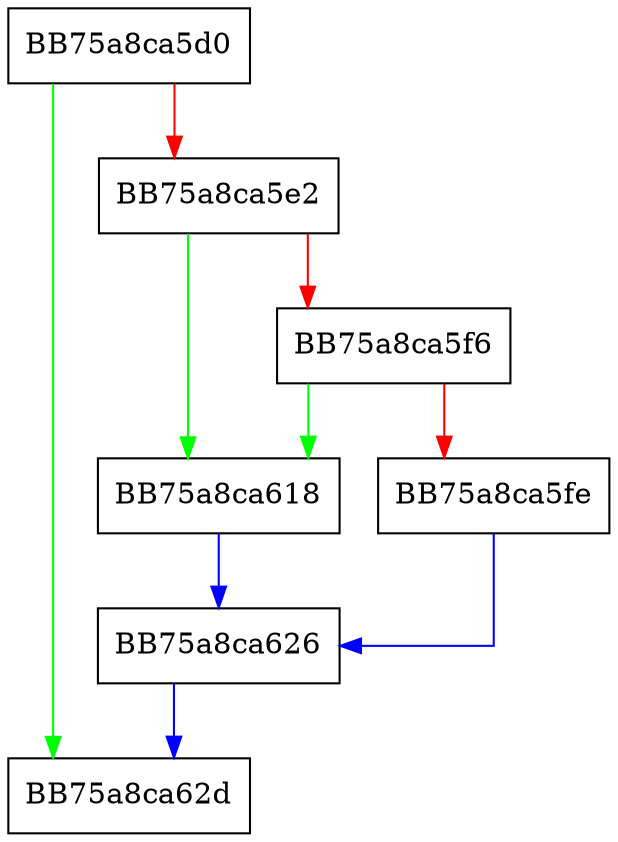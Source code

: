 digraph _Make_iter {
  node [shape="box"];
  graph [splines=ortho];
  BB75a8ca5d0 -> BB75a8ca62d [color="green"];
  BB75a8ca5d0 -> BB75a8ca5e2 [color="red"];
  BB75a8ca5e2 -> BB75a8ca618 [color="green"];
  BB75a8ca5e2 -> BB75a8ca5f6 [color="red"];
  BB75a8ca5f6 -> BB75a8ca618 [color="green"];
  BB75a8ca5f6 -> BB75a8ca5fe [color="red"];
  BB75a8ca5fe -> BB75a8ca626 [color="blue"];
  BB75a8ca618 -> BB75a8ca626 [color="blue"];
  BB75a8ca626 -> BB75a8ca62d [color="blue"];
}